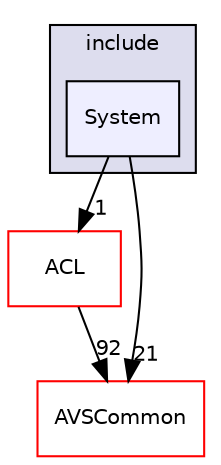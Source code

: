 digraph "/avs-cpp-sdk-tools/cm/autoCM_publicRepo/avs-device-sdk/CapabilityAgents/System/include/System" {
  compound=true
  node [ fontsize="10", fontname="Helvetica"];
  edge [ labelfontsize="10", labelfontname="Helvetica"];
  subgraph clusterdir_76128cd39a5afd90f6d9deea527eb79c {
    graph [ bgcolor="#ddddee", pencolor="black", label="include" fontname="Helvetica", fontsize="10", URL="dir_76128cd39a5afd90f6d9deea527eb79c.html"]
  dir_03b67ee1b6ab353c932baaa9d86e354a [shape=box, label="System", style="filled", fillcolor="#eeeeff", pencolor="black", URL="dir_03b67ee1b6ab353c932baaa9d86e354a.html"];
  }
  dir_b1dfedc9efa610ba8c818c30206ff41f [shape=box label="ACL" fillcolor="white" style="filled" color="red" URL="dir_b1dfedc9efa610ba8c818c30206ff41f.html"];
  dir_13e65effb2bde530b17b3d5eefcd0266 [shape=box label="AVSCommon" fillcolor="white" style="filled" color="red" URL="dir_13e65effb2bde530b17b3d5eefcd0266.html"];
  dir_03b67ee1b6ab353c932baaa9d86e354a->dir_b1dfedc9efa610ba8c818c30206ff41f [headlabel="1", labeldistance=1.5 headhref="dir_000182_000000.html"];
  dir_03b67ee1b6ab353c932baaa9d86e354a->dir_13e65effb2bde530b17b3d5eefcd0266 [headlabel="21", labeldistance=1.5 headhref="dir_000182_000009.html"];
  dir_b1dfedc9efa610ba8c818c30206ff41f->dir_13e65effb2bde530b17b3d5eefcd0266 [headlabel="92", labeldistance=1.5 headhref="dir_000000_000009.html"];
}
